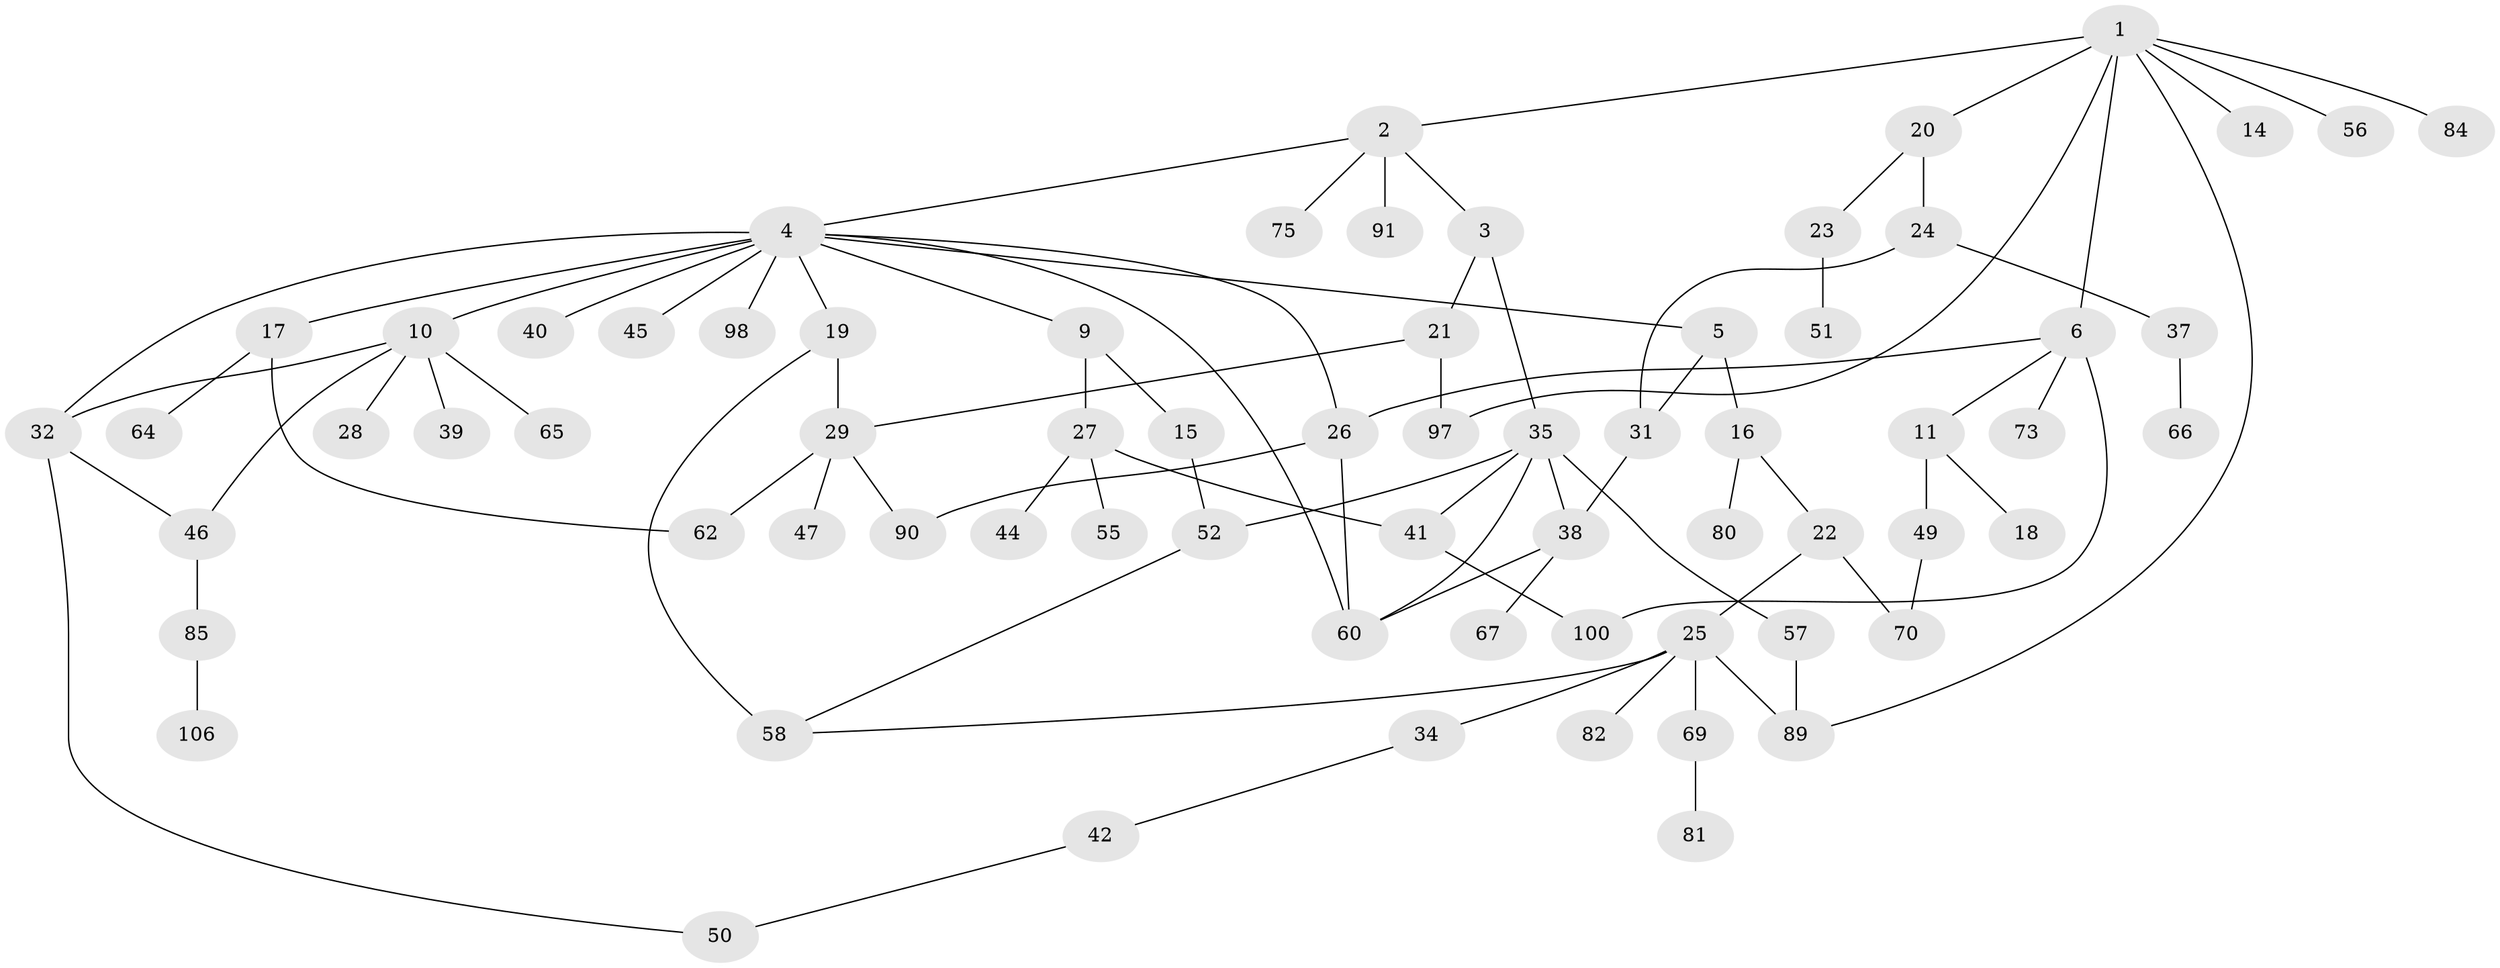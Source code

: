 // Generated by graph-tools (version 1.1) at 2025/51/02/27/25 19:51:38]
// undirected, 69 vertices, 89 edges
graph export_dot {
graph [start="1"]
  node [color=gray90,style=filled];
  1 [super="+13"];
  2 [super="+48"];
  3 [super="+33"];
  4 [super="+7"];
  5;
  6 [super="+8"];
  9 [super="+94"];
  10 [super="+12"];
  11;
  14 [super="+99"];
  15;
  16 [super="+59"];
  17;
  18;
  19 [super="+36"];
  20 [super="+43"];
  21 [super="+53"];
  22;
  23;
  24 [super="+72"];
  25 [super="+61"];
  26;
  27 [super="+30"];
  28;
  29 [super="+71"];
  31 [super="+63"];
  32 [super="+79"];
  34;
  35 [super="+86"];
  37;
  38 [super="+78"];
  39;
  40;
  41 [super="+95"];
  42 [super="+105"];
  44;
  45;
  46;
  47;
  49 [super="+54"];
  50;
  51 [super="+68"];
  52 [super="+92"];
  55;
  56;
  57;
  58 [super="+104"];
  60 [super="+87"];
  62 [super="+88"];
  64 [super="+77"];
  65;
  66 [super="+103"];
  67;
  69 [super="+76"];
  70 [super="+74"];
  73;
  75;
  80 [super="+101"];
  81 [super="+83"];
  82;
  84;
  85 [super="+102"];
  89 [super="+96"];
  90 [super="+93"];
  91;
  97;
  98;
  100;
  106;
  1 -- 2;
  1 -- 6;
  1 -- 56;
  1 -- 97;
  1 -- 20;
  1 -- 84;
  1 -- 14;
  1 -- 89;
  2 -- 3;
  2 -- 4;
  2 -- 75;
  2 -- 91;
  3 -- 21;
  3 -- 35;
  4 -- 5;
  4 -- 17;
  4 -- 26;
  4 -- 32;
  4 -- 40;
  4 -- 98;
  4 -- 19;
  4 -- 9;
  4 -- 10;
  4 -- 60;
  4 -- 45;
  5 -- 16;
  5 -- 31;
  6 -- 100;
  6 -- 26;
  6 -- 73;
  6 -- 11;
  9 -- 15;
  9 -- 27;
  10 -- 28;
  10 -- 39;
  10 -- 46;
  10 -- 65;
  10 -- 32;
  11 -- 18;
  11 -- 49;
  15 -- 52;
  16 -- 22;
  16 -- 80;
  17 -- 62;
  17 -- 64;
  19 -- 29;
  19 -- 58 [weight=2];
  20 -- 23;
  20 -- 24;
  21 -- 29;
  21 -- 97;
  22 -- 25;
  22 -- 70;
  23 -- 51;
  24 -- 37;
  24 -- 31;
  25 -- 34;
  25 -- 82;
  25 -- 69;
  25 -- 89;
  25 -- 58;
  26 -- 90;
  26 -- 60;
  27 -- 44;
  27 -- 41;
  27 -- 55;
  29 -- 47;
  29 -- 90;
  29 -- 62;
  31 -- 38;
  32 -- 46;
  32 -- 50;
  34 -- 42;
  35 -- 38;
  35 -- 41;
  35 -- 52;
  35 -- 57;
  35 -- 60;
  37 -- 66;
  38 -- 67;
  38 -- 60;
  41 -- 100;
  42 -- 50;
  46 -- 85;
  49 -- 70;
  52 -- 58;
  57 -- 89;
  69 -- 81;
  85 -- 106;
}
